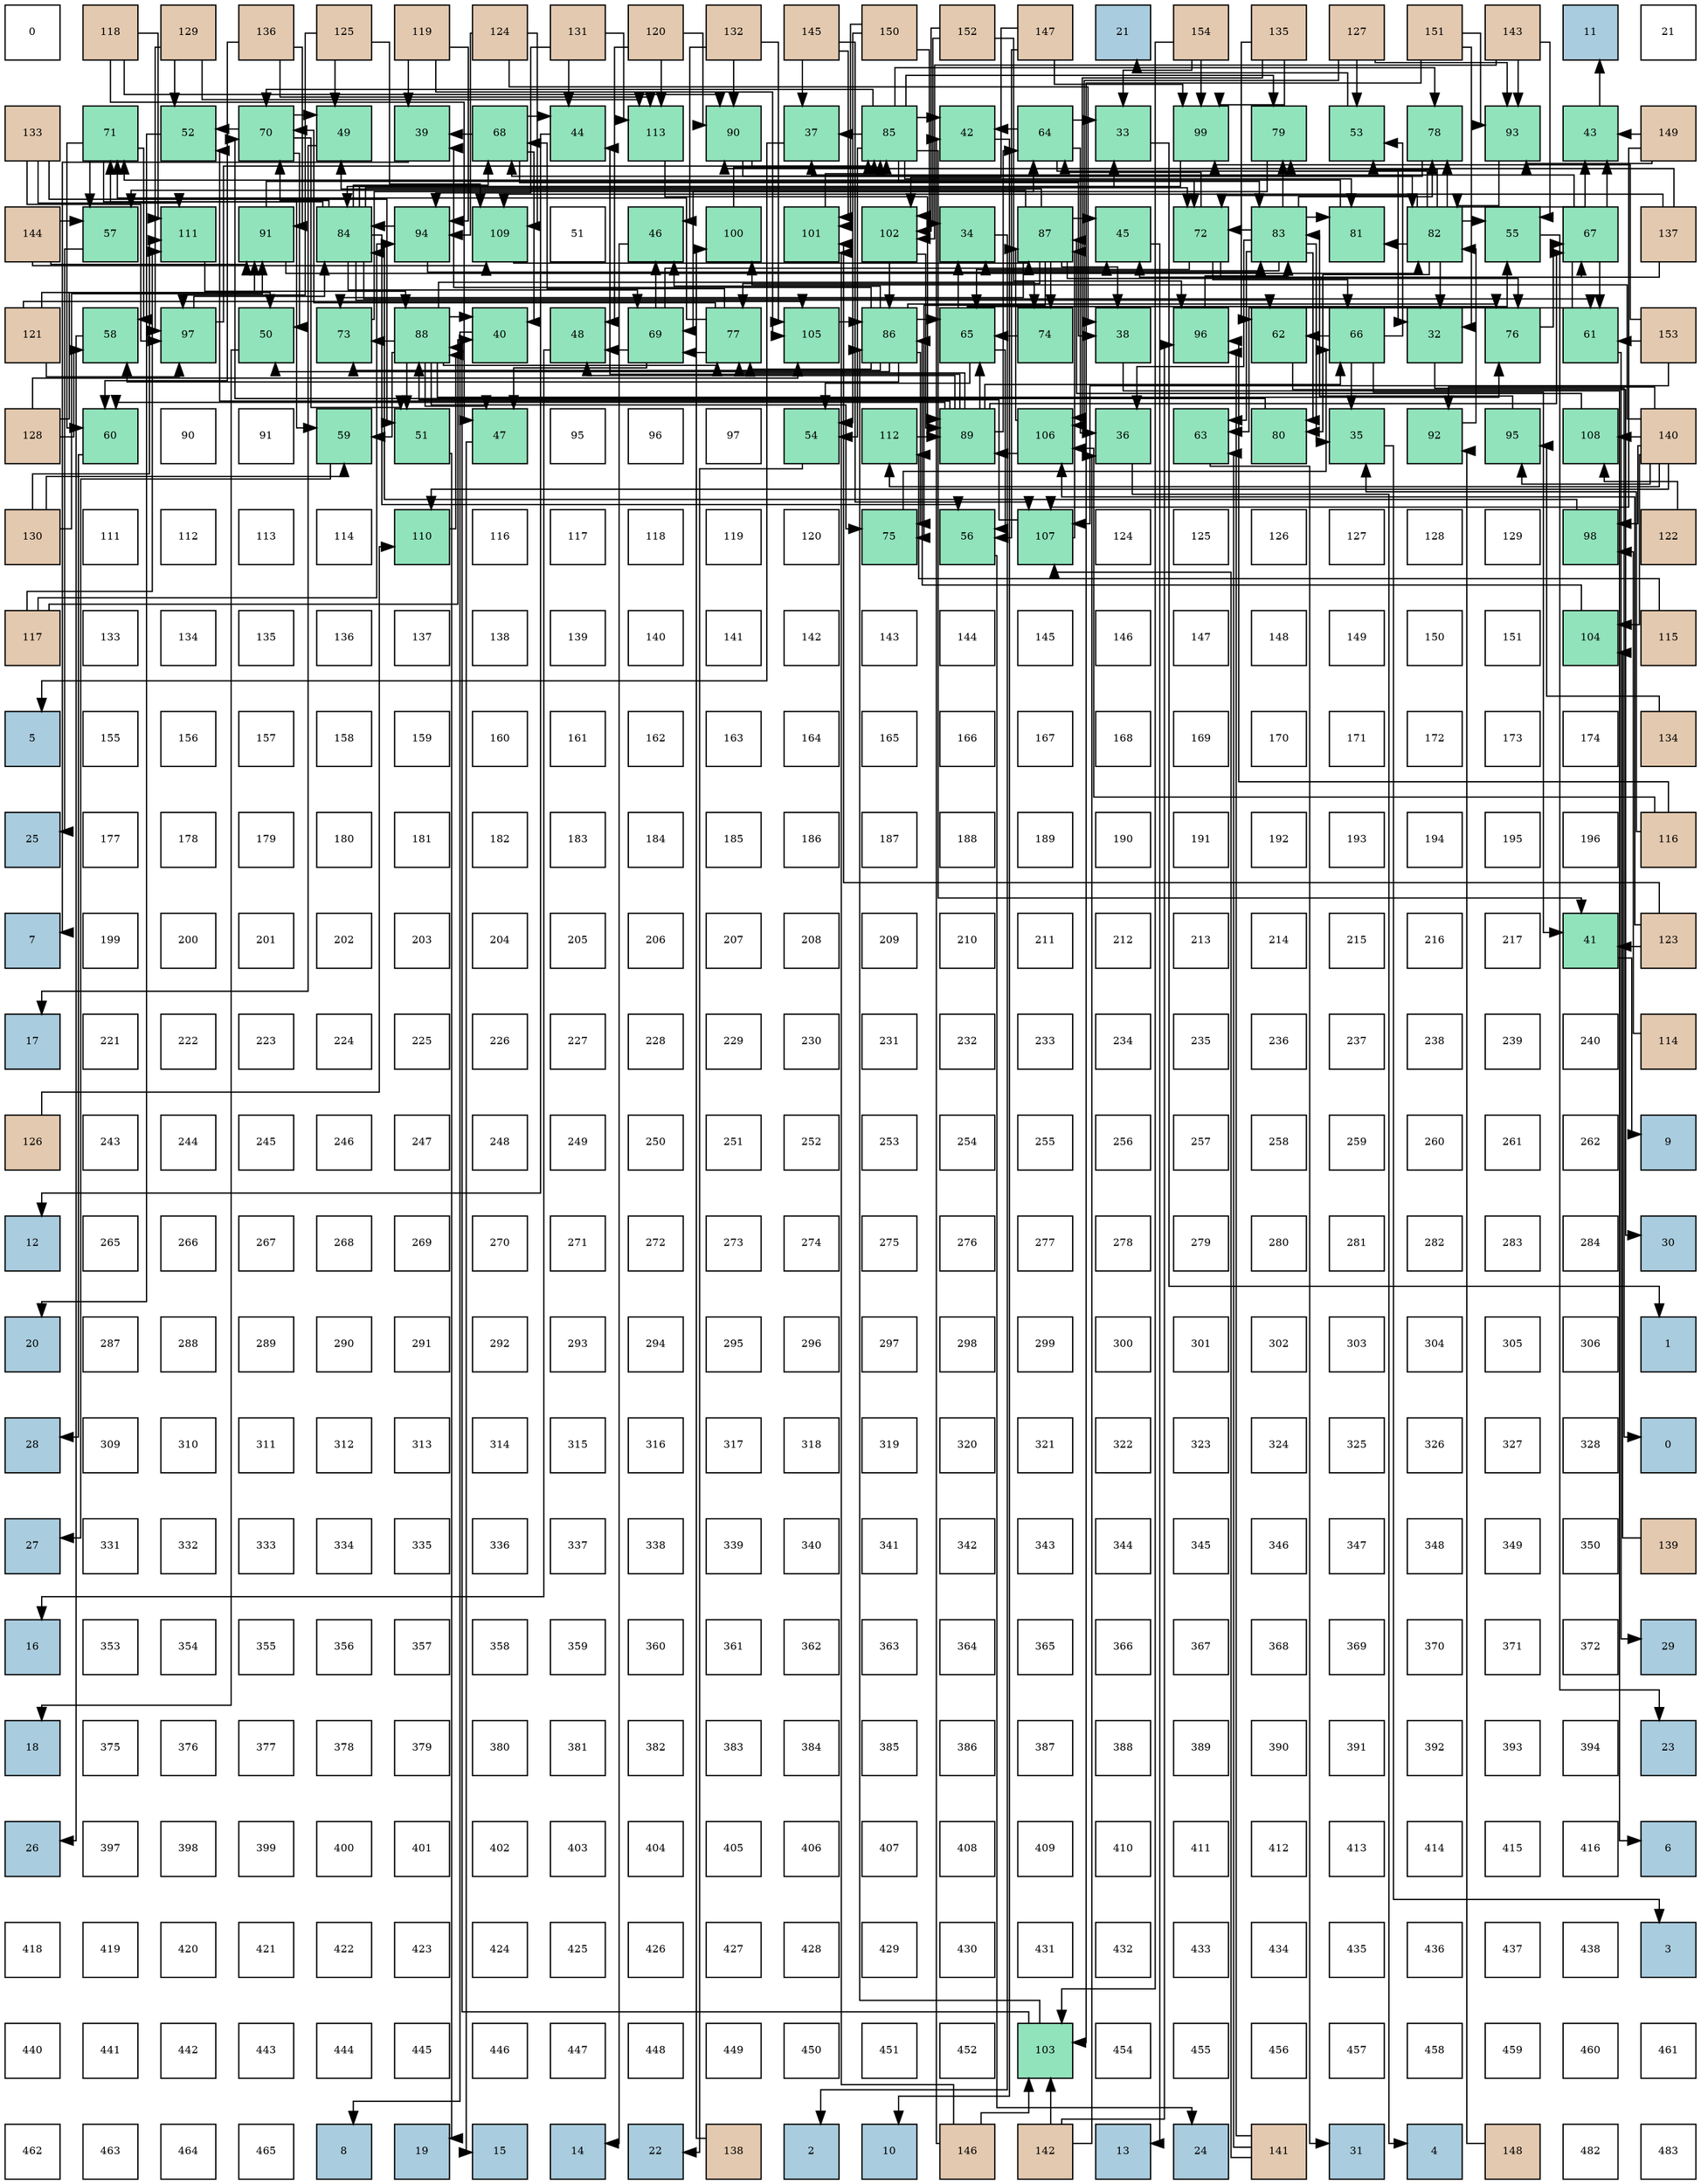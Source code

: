 digraph layout{
 rankdir=TB;
 splines=ortho;
 node [style=filled shape=square fixedsize=true width=0.6];
0[label="0", fontsize=8, fillcolor="#ffffff"];
1[label="118", fontsize=8, fillcolor="#e3c9af"];
2[label="129", fontsize=8, fillcolor="#e3c9af"];
3[label="136", fontsize=8, fillcolor="#e3c9af"];
4[label="125", fontsize=8, fillcolor="#e3c9af"];
5[label="119", fontsize=8, fillcolor="#e3c9af"];
6[label="124", fontsize=8, fillcolor="#e3c9af"];
7[label="131", fontsize=8, fillcolor="#e3c9af"];
8[label="120", fontsize=8, fillcolor="#e3c9af"];
9[label="132", fontsize=8, fillcolor="#e3c9af"];
10[label="145", fontsize=8, fillcolor="#e3c9af"];
11[label="150", fontsize=8, fillcolor="#e3c9af"];
12[label="152", fontsize=8, fillcolor="#e3c9af"];
13[label="147", fontsize=8, fillcolor="#e3c9af"];
14[label="21", fontsize=8, fillcolor="#a9ccde"];
15[label="154", fontsize=8, fillcolor="#e3c9af"];
16[label="135", fontsize=8, fillcolor="#e3c9af"];
17[label="127", fontsize=8, fillcolor="#e3c9af"];
18[label="151", fontsize=8, fillcolor="#e3c9af"];
19[label="143", fontsize=8, fillcolor="#e3c9af"];
20[label="11", fontsize=8, fillcolor="#a9ccde"];
21[label="21", fontsize=8, fillcolor="#ffffff"];
22[label="133", fontsize=8, fillcolor="#e3c9af"];
23[label="71", fontsize=8, fillcolor="#91e3bb"];
24[label="52", fontsize=8, fillcolor="#91e3bb"];
25[label="70", fontsize=8, fillcolor="#91e3bb"];
26[label="49", fontsize=8, fillcolor="#91e3bb"];
27[label="39", fontsize=8, fillcolor="#91e3bb"];
28[label="68", fontsize=8, fillcolor="#91e3bb"];
29[label="44", fontsize=8, fillcolor="#91e3bb"];
30[label="113", fontsize=8, fillcolor="#91e3bb"];
31[label="90", fontsize=8, fillcolor="#91e3bb"];
32[label="37", fontsize=8, fillcolor="#91e3bb"];
33[label="85", fontsize=8, fillcolor="#91e3bb"];
34[label="42", fontsize=8, fillcolor="#91e3bb"];
35[label="64", fontsize=8, fillcolor="#91e3bb"];
36[label="33", fontsize=8, fillcolor="#91e3bb"];
37[label="99", fontsize=8, fillcolor="#91e3bb"];
38[label="79", fontsize=8, fillcolor="#91e3bb"];
39[label="53", fontsize=8, fillcolor="#91e3bb"];
40[label="78", fontsize=8, fillcolor="#91e3bb"];
41[label="93", fontsize=8, fillcolor="#91e3bb"];
42[label="43", fontsize=8, fillcolor="#91e3bb"];
43[label="149", fontsize=8, fillcolor="#e3c9af"];
44[label="144", fontsize=8, fillcolor="#e3c9af"];
45[label="57", fontsize=8, fillcolor="#91e3bb"];
46[label="111", fontsize=8, fillcolor="#91e3bb"];
47[label="91", fontsize=8, fillcolor="#91e3bb"];
48[label="84", fontsize=8, fillcolor="#91e3bb"];
49[label="94", fontsize=8, fillcolor="#91e3bb"];
50[label="109", fontsize=8, fillcolor="#91e3bb"];
51[label="51", fontsize=8, fillcolor="#ffffff"];
52[label="46", fontsize=8, fillcolor="#91e3bb"];
53[label="100", fontsize=8, fillcolor="#91e3bb"];
54[label="101", fontsize=8, fillcolor="#91e3bb"];
55[label="102", fontsize=8, fillcolor="#91e3bb"];
56[label="34", fontsize=8, fillcolor="#91e3bb"];
57[label="87", fontsize=8, fillcolor="#91e3bb"];
58[label="45", fontsize=8, fillcolor="#91e3bb"];
59[label="72", fontsize=8, fillcolor="#91e3bb"];
60[label="83", fontsize=8, fillcolor="#91e3bb"];
61[label="81", fontsize=8, fillcolor="#91e3bb"];
62[label="82", fontsize=8, fillcolor="#91e3bb"];
63[label="55", fontsize=8, fillcolor="#91e3bb"];
64[label="67", fontsize=8, fillcolor="#91e3bb"];
65[label="137", fontsize=8, fillcolor="#e3c9af"];
66[label="121", fontsize=8, fillcolor="#e3c9af"];
67[label="58", fontsize=8, fillcolor="#91e3bb"];
68[label="97", fontsize=8, fillcolor="#91e3bb"];
69[label="50", fontsize=8, fillcolor="#91e3bb"];
70[label="73", fontsize=8, fillcolor="#91e3bb"];
71[label="88", fontsize=8, fillcolor="#91e3bb"];
72[label="40", fontsize=8, fillcolor="#91e3bb"];
73[label="48", fontsize=8, fillcolor="#91e3bb"];
74[label="69", fontsize=8, fillcolor="#91e3bb"];
75[label="77", fontsize=8, fillcolor="#91e3bb"];
76[label="105", fontsize=8, fillcolor="#91e3bb"];
77[label="86", fontsize=8, fillcolor="#91e3bb"];
78[label="65", fontsize=8, fillcolor="#91e3bb"];
79[label="74", fontsize=8, fillcolor="#91e3bb"];
80[label="38", fontsize=8, fillcolor="#91e3bb"];
81[label="96", fontsize=8, fillcolor="#91e3bb"];
82[label="62", fontsize=8, fillcolor="#91e3bb"];
83[label="66", fontsize=8, fillcolor="#91e3bb"];
84[label="32", fontsize=8, fillcolor="#91e3bb"];
85[label="76", fontsize=8, fillcolor="#91e3bb"];
86[label="61", fontsize=8, fillcolor="#91e3bb"];
87[label="153", fontsize=8, fillcolor="#e3c9af"];
88[label="128", fontsize=8, fillcolor="#e3c9af"];
89[label="60", fontsize=8, fillcolor="#91e3bb"];
90[label="90", fontsize=8, fillcolor="#ffffff"];
91[label="91", fontsize=8, fillcolor="#ffffff"];
92[label="59", fontsize=8, fillcolor="#91e3bb"];
93[label="51", fontsize=8, fillcolor="#91e3bb"];
94[label="47", fontsize=8, fillcolor="#91e3bb"];
95[label="95", fontsize=8, fillcolor="#ffffff"];
96[label="96", fontsize=8, fillcolor="#ffffff"];
97[label="97", fontsize=8, fillcolor="#ffffff"];
98[label="54", fontsize=8, fillcolor="#91e3bb"];
99[label="112", fontsize=8, fillcolor="#91e3bb"];
100[label="89", fontsize=8, fillcolor="#91e3bb"];
101[label="106", fontsize=8, fillcolor="#91e3bb"];
102[label="36", fontsize=8, fillcolor="#91e3bb"];
103[label="63", fontsize=8, fillcolor="#91e3bb"];
104[label="80", fontsize=8, fillcolor="#91e3bb"];
105[label="35", fontsize=8, fillcolor="#91e3bb"];
106[label="92", fontsize=8, fillcolor="#91e3bb"];
107[label="95", fontsize=8, fillcolor="#91e3bb"];
108[label="108", fontsize=8, fillcolor="#91e3bb"];
109[label="140", fontsize=8, fillcolor="#e3c9af"];
110[label="130", fontsize=8, fillcolor="#e3c9af"];
111[label="111", fontsize=8, fillcolor="#ffffff"];
112[label="112", fontsize=8, fillcolor="#ffffff"];
113[label="113", fontsize=8, fillcolor="#ffffff"];
114[label="114", fontsize=8, fillcolor="#ffffff"];
115[label="110", fontsize=8, fillcolor="#91e3bb"];
116[label="116", fontsize=8, fillcolor="#ffffff"];
117[label="117", fontsize=8, fillcolor="#ffffff"];
118[label="118", fontsize=8, fillcolor="#ffffff"];
119[label="119", fontsize=8, fillcolor="#ffffff"];
120[label="120", fontsize=8, fillcolor="#ffffff"];
121[label="75", fontsize=8, fillcolor="#91e3bb"];
122[label="56", fontsize=8, fillcolor="#91e3bb"];
123[label="107", fontsize=8, fillcolor="#91e3bb"];
124[label="124", fontsize=8, fillcolor="#ffffff"];
125[label="125", fontsize=8, fillcolor="#ffffff"];
126[label="126", fontsize=8, fillcolor="#ffffff"];
127[label="127", fontsize=8, fillcolor="#ffffff"];
128[label="128", fontsize=8, fillcolor="#ffffff"];
129[label="129", fontsize=8, fillcolor="#ffffff"];
130[label="98", fontsize=8, fillcolor="#91e3bb"];
131[label="122", fontsize=8, fillcolor="#e3c9af"];
132[label="117", fontsize=8, fillcolor="#e3c9af"];
133[label="133", fontsize=8, fillcolor="#ffffff"];
134[label="134", fontsize=8, fillcolor="#ffffff"];
135[label="135", fontsize=8, fillcolor="#ffffff"];
136[label="136", fontsize=8, fillcolor="#ffffff"];
137[label="137", fontsize=8, fillcolor="#ffffff"];
138[label="138", fontsize=8, fillcolor="#ffffff"];
139[label="139", fontsize=8, fillcolor="#ffffff"];
140[label="140", fontsize=8, fillcolor="#ffffff"];
141[label="141", fontsize=8, fillcolor="#ffffff"];
142[label="142", fontsize=8, fillcolor="#ffffff"];
143[label="143", fontsize=8, fillcolor="#ffffff"];
144[label="144", fontsize=8, fillcolor="#ffffff"];
145[label="145", fontsize=8, fillcolor="#ffffff"];
146[label="146", fontsize=8, fillcolor="#ffffff"];
147[label="147", fontsize=8, fillcolor="#ffffff"];
148[label="148", fontsize=8, fillcolor="#ffffff"];
149[label="149", fontsize=8, fillcolor="#ffffff"];
150[label="150", fontsize=8, fillcolor="#ffffff"];
151[label="151", fontsize=8, fillcolor="#ffffff"];
152[label="104", fontsize=8, fillcolor="#91e3bb"];
153[label="115", fontsize=8, fillcolor="#e3c9af"];
154[label="5", fontsize=8, fillcolor="#a9ccde"];
155[label="155", fontsize=8, fillcolor="#ffffff"];
156[label="156", fontsize=8, fillcolor="#ffffff"];
157[label="157", fontsize=8, fillcolor="#ffffff"];
158[label="158", fontsize=8, fillcolor="#ffffff"];
159[label="159", fontsize=8, fillcolor="#ffffff"];
160[label="160", fontsize=8, fillcolor="#ffffff"];
161[label="161", fontsize=8, fillcolor="#ffffff"];
162[label="162", fontsize=8, fillcolor="#ffffff"];
163[label="163", fontsize=8, fillcolor="#ffffff"];
164[label="164", fontsize=8, fillcolor="#ffffff"];
165[label="165", fontsize=8, fillcolor="#ffffff"];
166[label="166", fontsize=8, fillcolor="#ffffff"];
167[label="167", fontsize=8, fillcolor="#ffffff"];
168[label="168", fontsize=8, fillcolor="#ffffff"];
169[label="169", fontsize=8, fillcolor="#ffffff"];
170[label="170", fontsize=8, fillcolor="#ffffff"];
171[label="171", fontsize=8, fillcolor="#ffffff"];
172[label="172", fontsize=8, fillcolor="#ffffff"];
173[label="173", fontsize=8, fillcolor="#ffffff"];
174[label="174", fontsize=8, fillcolor="#ffffff"];
175[label="134", fontsize=8, fillcolor="#e3c9af"];
176[label="25", fontsize=8, fillcolor="#a9ccde"];
177[label="177", fontsize=8, fillcolor="#ffffff"];
178[label="178", fontsize=8, fillcolor="#ffffff"];
179[label="179", fontsize=8, fillcolor="#ffffff"];
180[label="180", fontsize=8, fillcolor="#ffffff"];
181[label="181", fontsize=8, fillcolor="#ffffff"];
182[label="182", fontsize=8, fillcolor="#ffffff"];
183[label="183", fontsize=8, fillcolor="#ffffff"];
184[label="184", fontsize=8, fillcolor="#ffffff"];
185[label="185", fontsize=8, fillcolor="#ffffff"];
186[label="186", fontsize=8, fillcolor="#ffffff"];
187[label="187", fontsize=8, fillcolor="#ffffff"];
188[label="188", fontsize=8, fillcolor="#ffffff"];
189[label="189", fontsize=8, fillcolor="#ffffff"];
190[label="190", fontsize=8, fillcolor="#ffffff"];
191[label="191", fontsize=8, fillcolor="#ffffff"];
192[label="192", fontsize=8, fillcolor="#ffffff"];
193[label="193", fontsize=8, fillcolor="#ffffff"];
194[label="194", fontsize=8, fillcolor="#ffffff"];
195[label="195", fontsize=8, fillcolor="#ffffff"];
196[label="196", fontsize=8, fillcolor="#ffffff"];
197[label="116", fontsize=8, fillcolor="#e3c9af"];
198[label="7", fontsize=8, fillcolor="#a9ccde"];
199[label="199", fontsize=8, fillcolor="#ffffff"];
200[label="200", fontsize=8, fillcolor="#ffffff"];
201[label="201", fontsize=8, fillcolor="#ffffff"];
202[label="202", fontsize=8, fillcolor="#ffffff"];
203[label="203", fontsize=8, fillcolor="#ffffff"];
204[label="204", fontsize=8, fillcolor="#ffffff"];
205[label="205", fontsize=8, fillcolor="#ffffff"];
206[label="206", fontsize=8, fillcolor="#ffffff"];
207[label="207", fontsize=8, fillcolor="#ffffff"];
208[label="208", fontsize=8, fillcolor="#ffffff"];
209[label="209", fontsize=8, fillcolor="#ffffff"];
210[label="210", fontsize=8, fillcolor="#ffffff"];
211[label="211", fontsize=8, fillcolor="#ffffff"];
212[label="212", fontsize=8, fillcolor="#ffffff"];
213[label="213", fontsize=8, fillcolor="#ffffff"];
214[label="214", fontsize=8, fillcolor="#ffffff"];
215[label="215", fontsize=8, fillcolor="#ffffff"];
216[label="216", fontsize=8, fillcolor="#ffffff"];
217[label="217", fontsize=8, fillcolor="#ffffff"];
218[label="41", fontsize=8, fillcolor="#91e3bb"];
219[label="123", fontsize=8, fillcolor="#e3c9af"];
220[label="17", fontsize=8, fillcolor="#a9ccde"];
221[label="221", fontsize=8, fillcolor="#ffffff"];
222[label="222", fontsize=8, fillcolor="#ffffff"];
223[label="223", fontsize=8, fillcolor="#ffffff"];
224[label="224", fontsize=8, fillcolor="#ffffff"];
225[label="225", fontsize=8, fillcolor="#ffffff"];
226[label="226", fontsize=8, fillcolor="#ffffff"];
227[label="227", fontsize=8, fillcolor="#ffffff"];
228[label="228", fontsize=8, fillcolor="#ffffff"];
229[label="229", fontsize=8, fillcolor="#ffffff"];
230[label="230", fontsize=8, fillcolor="#ffffff"];
231[label="231", fontsize=8, fillcolor="#ffffff"];
232[label="232", fontsize=8, fillcolor="#ffffff"];
233[label="233", fontsize=8, fillcolor="#ffffff"];
234[label="234", fontsize=8, fillcolor="#ffffff"];
235[label="235", fontsize=8, fillcolor="#ffffff"];
236[label="236", fontsize=8, fillcolor="#ffffff"];
237[label="237", fontsize=8, fillcolor="#ffffff"];
238[label="238", fontsize=8, fillcolor="#ffffff"];
239[label="239", fontsize=8, fillcolor="#ffffff"];
240[label="240", fontsize=8, fillcolor="#ffffff"];
241[label="114", fontsize=8, fillcolor="#e3c9af"];
242[label="126", fontsize=8, fillcolor="#e3c9af"];
243[label="243", fontsize=8, fillcolor="#ffffff"];
244[label="244", fontsize=8, fillcolor="#ffffff"];
245[label="245", fontsize=8, fillcolor="#ffffff"];
246[label="246", fontsize=8, fillcolor="#ffffff"];
247[label="247", fontsize=8, fillcolor="#ffffff"];
248[label="248", fontsize=8, fillcolor="#ffffff"];
249[label="249", fontsize=8, fillcolor="#ffffff"];
250[label="250", fontsize=8, fillcolor="#ffffff"];
251[label="251", fontsize=8, fillcolor="#ffffff"];
252[label="252", fontsize=8, fillcolor="#ffffff"];
253[label="253", fontsize=8, fillcolor="#ffffff"];
254[label="254", fontsize=8, fillcolor="#ffffff"];
255[label="255", fontsize=8, fillcolor="#ffffff"];
256[label="256", fontsize=8, fillcolor="#ffffff"];
257[label="257", fontsize=8, fillcolor="#ffffff"];
258[label="258", fontsize=8, fillcolor="#ffffff"];
259[label="259", fontsize=8, fillcolor="#ffffff"];
260[label="260", fontsize=8, fillcolor="#ffffff"];
261[label="261", fontsize=8, fillcolor="#ffffff"];
262[label="262", fontsize=8, fillcolor="#ffffff"];
263[label="9", fontsize=8, fillcolor="#a9ccde"];
264[label="12", fontsize=8, fillcolor="#a9ccde"];
265[label="265", fontsize=8, fillcolor="#ffffff"];
266[label="266", fontsize=8, fillcolor="#ffffff"];
267[label="267", fontsize=8, fillcolor="#ffffff"];
268[label="268", fontsize=8, fillcolor="#ffffff"];
269[label="269", fontsize=8, fillcolor="#ffffff"];
270[label="270", fontsize=8, fillcolor="#ffffff"];
271[label="271", fontsize=8, fillcolor="#ffffff"];
272[label="272", fontsize=8, fillcolor="#ffffff"];
273[label="273", fontsize=8, fillcolor="#ffffff"];
274[label="274", fontsize=8, fillcolor="#ffffff"];
275[label="275", fontsize=8, fillcolor="#ffffff"];
276[label="276", fontsize=8, fillcolor="#ffffff"];
277[label="277", fontsize=8, fillcolor="#ffffff"];
278[label="278", fontsize=8, fillcolor="#ffffff"];
279[label="279", fontsize=8, fillcolor="#ffffff"];
280[label="280", fontsize=8, fillcolor="#ffffff"];
281[label="281", fontsize=8, fillcolor="#ffffff"];
282[label="282", fontsize=8, fillcolor="#ffffff"];
283[label="283", fontsize=8, fillcolor="#ffffff"];
284[label="284", fontsize=8, fillcolor="#ffffff"];
285[label="30", fontsize=8, fillcolor="#a9ccde"];
286[label="20", fontsize=8, fillcolor="#a9ccde"];
287[label="287", fontsize=8, fillcolor="#ffffff"];
288[label="288", fontsize=8, fillcolor="#ffffff"];
289[label="289", fontsize=8, fillcolor="#ffffff"];
290[label="290", fontsize=8, fillcolor="#ffffff"];
291[label="291", fontsize=8, fillcolor="#ffffff"];
292[label="292", fontsize=8, fillcolor="#ffffff"];
293[label="293", fontsize=8, fillcolor="#ffffff"];
294[label="294", fontsize=8, fillcolor="#ffffff"];
295[label="295", fontsize=8, fillcolor="#ffffff"];
296[label="296", fontsize=8, fillcolor="#ffffff"];
297[label="297", fontsize=8, fillcolor="#ffffff"];
298[label="298", fontsize=8, fillcolor="#ffffff"];
299[label="299", fontsize=8, fillcolor="#ffffff"];
300[label="300", fontsize=8, fillcolor="#ffffff"];
301[label="301", fontsize=8, fillcolor="#ffffff"];
302[label="302", fontsize=8, fillcolor="#ffffff"];
303[label="303", fontsize=8, fillcolor="#ffffff"];
304[label="304", fontsize=8, fillcolor="#ffffff"];
305[label="305", fontsize=8, fillcolor="#ffffff"];
306[label="306", fontsize=8, fillcolor="#ffffff"];
307[label="1", fontsize=8, fillcolor="#a9ccde"];
308[label="28", fontsize=8, fillcolor="#a9ccde"];
309[label="309", fontsize=8, fillcolor="#ffffff"];
310[label="310", fontsize=8, fillcolor="#ffffff"];
311[label="311", fontsize=8, fillcolor="#ffffff"];
312[label="312", fontsize=8, fillcolor="#ffffff"];
313[label="313", fontsize=8, fillcolor="#ffffff"];
314[label="314", fontsize=8, fillcolor="#ffffff"];
315[label="315", fontsize=8, fillcolor="#ffffff"];
316[label="316", fontsize=8, fillcolor="#ffffff"];
317[label="317", fontsize=8, fillcolor="#ffffff"];
318[label="318", fontsize=8, fillcolor="#ffffff"];
319[label="319", fontsize=8, fillcolor="#ffffff"];
320[label="320", fontsize=8, fillcolor="#ffffff"];
321[label="321", fontsize=8, fillcolor="#ffffff"];
322[label="322", fontsize=8, fillcolor="#ffffff"];
323[label="323", fontsize=8, fillcolor="#ffffff"];
324[label="324", fontsize=8, fillcolor="#ffffff"];
325[label="325", fontsize=8, fillcolor="#ffffff"];
326[label="326", fontsize=8, fillcolor="#ffffff"];
327[label="327", fontsize=8, fillcolor="#ffffff"];
328[label="328", fontsize=8, fillcolor="#ffffff"];
329[label="0", fontsize=8, fillcolor="#a9ccde"];
330[label="27", fontsize=8, fillcolor="#a9ccde"];
331[label="331", fontsize=8, fillcolor="#ffffff"];
332[label="332", fontsize=8, fillcolor="#ffffff"];
333[label="333", fontsize=8, fillcolor="#ffffff"];
334[label="334", fontsize=8, fillcolor="#ffffff"];
335[label="335", fontsize=8, fillcolor="#ffffff"];
336[label="336", fontsize=8, fillcolor="#ffffff"];
337[label="337", fontsize=8, fillcolor="#ffffff"];
338[label="338", fontsize=8, fillcolor="#ffffff"];
339[label="339", fontsize=8, fillcolor="#ffffff"];
340[label="340", fontsize=8, fillcolor="#ffffff"];
341[label="341", fontsize=8, fillcolor="#ffffff"];
342[label="342", fontsize=8, fillcolor="#ffffff"];
343[label="343", fontsize=8, fillcolor="#ffffff"];
344[label="344", fontsize=8, fillcolor="#ffffff"];
345[label="345", fontsize=8, fillcolor="#ffffff"];
346[label="346", fontsize=8, fillcolor="#ffffff"];
347[label="347", fontsize=8, fillcolor="#ffffff"];
348[label="348", fontsize=8, fillcolor="#ffffff"];
349[label="349", fontsize=8, fillcolor="#ffffff"];
350[label="350", fontsize=8, fillcolor="#ffffff"];
351[label="139", fontsize=8, fillcolor="#e3c9af"];
352[label="16", fontsize=8, fillcolor="#a9ccde"];
353[label="353", fontsize=8, fillcolor="#ffffff"];
354[label="354", fontsize=8, fillcolor="#ffffff"];
355[label="355", fontsize=8, fillcolor="#ffffff"];
356[label="356", fontsize=8, fillcolor="#ffffff"];
357[label="357", fontsize=8, fillcolor="#ffffff"];
358[label="358", fontsize=8, fillcolor="#ffffff"];
359[label="359", fontsize=8, fillcolor="#ffffff"];
360[label="360", fontsize=8, fillcolor="#ffffff"];
361[label="361", fontsize=8, fillcolor="#ffffff"];
362[label="362", fontsize=8, fillcolor="#ffffff"];
363[label="363", fontsize=8, fillcolor="#ffffff"];
364[label="364", fontsize=8, fillcolor="#ffffff"];
365[label="365", fontsize=8, fillcolor="#ffffff"];
366[label="366", fontsize=8, fillcolor="#ffffff"];
367[label="367", fontsize=8, fillcolor="#ffffff"];
368[label="368", fontsize=8, fillcolor="#ffffff"];
369[label="369", fontsize=8, fillcolor="#ffffff"];
370[label="370", fontsize=8, fillcolor="#ffffff"];
371[label="371", fontsize=8, fillcolor="#ffffff"];
372[label="372", fontsize=8, fillcolor="#ffffff"];
373[label="29", fontsize=8, fillcolor="#a9ccde"];
374[label="18", fontsize=8, fillcolor="#a9ccde"];
375[label="375", fontsize=8, fillcolor="#ffffff"];
376[label="376", fontsize=8, fillcolor="#ffffff"];
377[label="377", fontsize=8, fillcolor="#ffffff"];
378[label="378", fontsize=8, fillcolor="#ffffff"];
379[label="379", fontsize=8, fillcolor="#ffffff"];
380[label="380", fontsize=8, fillcolor="#ffffff"];
381[label="381", fontsize=8, fillcolor="#ffffff"];
382[label="382", fontsize=8, fillcolor="#ffffff"];
383[label="383", fontsize=8, fillcolor="#ffffff"];
384[label="384", fontsize=8, fillcolor="#ffffff"];
385[label="385", fontsize=8, fillcolor="#ffffff"];
386[label="386", fontsize=8, fillcolor="#ffffff"];
387[label="387", fontsize=8, fillcolor="#ffffff"];
388[label="388", fontsize=8, fillcolor="#ffffff"];
389[label="389", fontsize=8, fillcolor="#ffffff"];
390[label="390", fontsize=8, fillcolor="#ffffff"];
391[label="391", fontsize=8, fillcolor="#ffffff"];
392[label="392", fontsize=8, fillcolor="#ffffff"];
393[label="393", fontsize=8, fillcolor="#ffffff"];
394[label="394", fontsize=8, fillcolor="#ffffff"];
395[label="23", fontsize=8, fillcolor="#a9ccde"];
396[label="26", fontsize=8, fillcolor="#a9ccde"];
397[label="397", fontsize=8, fillcolor="#ffffff"];
398[label="398", fontsize=8, fillcolor="#ffffff"];
399[label="399", fontsize=8, fillcolor="#ffffff"];
400[label="400", fontsize=8, fillcolor="#ffffff"];
401[label="401", fontsize=8, fillcolor="#ffffff"];
402[label="402", fontsize=8, fillcolor="#ffffff"];
403[label="403", fontsize=8, fillcolor="#ffffff"];
404[label="404", fontsize=8, fillcolor="#ffffff"];
405[label="405", fontsize=8, fillcolor="#ffffff"];
406[label="406", fontsize=8, fillcolor="#ffffff"];
407[label="407", fontsize=8, fillcolor="#ffffff"];
408[label="408", fontsize=8, fillcolor="#ffffff"];
409[label="409", fontsize=8, fillcolor="#ffffff"];
410[label="410", fontsize=8, fillcolor="#ffffff"];
411[label="411", fontsize=8, fillcolor="#ffffff"];
412[label="412", fontsize=8, fillcolor="#ffffff"];
413[label="413", fontsize=8, fillcolor="#ffffff"];
414[label="414", fontsize=8, fillcolor="#ffffff"];
415[label="415", fontsize=8, fillcolor="#ffffff"];
416[label="416", fontsize=8, fillcolor="#ffffff"];
417[label="6", fontsize=8, fillcolor="#a9ccde"];
418[label="418", fontsize=8, fillcolor="#ffffff"];
419[label="419", fontsize=8, fillcolor="#ffffff"];
420[label="420", fontsize=8, fillcolor="#ffffff"];
421[label="421", fontsize=8, fillcolor="#ffffff"];
422[label="422", fontsize=8, fillcolor="#ffffff"];
423[label="423", fontsize=8, fillcolor="#ffffff"];
424[label="424", fontsize=8, fillcolor="#ffffff"];
425[label="425", fontsize=8, fillcolor="#ffffff"];
426[label="426", fontsize=8, fillcolor="#ffffff"];
427[label="427", fontsize=8, fillcolor="#ffffff"];
428[label="428", fontsize=8, fillcolor="#ffffff"];
429[label="429", fontsize=8, fillcolor="#ffffff"];
430[label="430", fontsize=8, fillcolor="#ffffff"];
431[label="431", fontsize=8, fillcolor="#ffffff"];
432[label="432", fontsize=8, fillcolor="#ffffff"];
433[label="433", fontsize=8, fillcolor="#ffffff"];
434[label="434", fontsize=8, fillcolor="#ffffff"];
435[label="435", fontsize=8, fillcolor="#ffffff"];
436[label="436", fontsize=8, fillcolor="#ffffff"];
437[label="437", fontsize=8, fillcolor="#ffffff"];
438[label="438", fontsize=8, fillcolor="#ffffff"];
439[label="3", fontsize=8, fillcolor="#a9ccde"];
440[label="440", fontsize=8, fillcolor="#ffffff"];
441[label="441", fontsize=8, fillcolor="#ffffff"];
442[label="442", fontsize=8, fillcolor="#ffffff"];
443[label="443", fontsize=8, fillcolor="#ffffff"];
444[label="444", fontsize=8, fillcolor="#ffffff"];
445[label="445", fontsize=8, fillcolor="#ffffff"];
446[label="446", fontsize=8, fillcolor="#ffffff"];
447[label="447", fontsize=8, fillcolor="#ffffff"];
448[label="448", fontsize=8, fillcolor="#ffffff"];
449[label="449", fontsize=8, fillcolor="#ffffff"];
450[label="450", fontsize=8, fillcolor="#ffffff"];
451[label="451", fontsize=8, fillcolor="#ffffff"];
452[label="452", fontsize=8, fillcolor="#ffffff"];
453[label="103", fontsize=8, fillcolor="#91e3bb"];
454[label="454", fontsize=8, fillcolor="#ffffff"];
455[label="455", fontsize=8, fillcolor="#ffffff"];
456[label="456", fontsize=8, fillcolor="#ffffff"];
457[label="457", fontsize=8, fillcolor="#ffffff"];
458[label="458", fontsize=8, fillcolor="#ffffff"];
459[label="459", fontsize=8, fillcolor="#ffffff"];
460[label="460", fontsize=8, fillcolor="#ffffff"];
461[label="461", fontsize=8, fillcolor="#ffffff"];
462[label="462", fontsize=8, fillcolor="#ffffff"];
463[label="463", fontsize=8, fillcolor="#ffffff"];
464[label="464", fontsize=8, fillcolor="#ffffff"];
465[label="465", fontsize=8, fillcolor="#ffffff"];
466[label="8", fontsize=8, fillcolor="#a9ccde"];
467[label="19", fontsize=8, fillcolor="#a9ccde"];
468[label="15", fontsize=8, fillcolor="#a9ccde"];
469[label="14", fontsize=8, fillcolor="#a9ccde"];
470[label="22", fontsize=8, fillcolor="#a9ccde"];
471[label="138", fontsize=8, fillcolor="#e3c9af"];
472[label="2", fontsize=8, fillcolor="#a9ccde"];
473[label="10", fontsize=8, fillcolor="#a9ccde"];
474[label="146", fontsize=8, fillcolor="#e3c9af"];
475[label="142", fontsize=8, fillcolor="#e3c9af"];
476[label="13", fontsize=8, fillcolor="#a9ccde"];
477[label="24", fontsize=8, fillcolor="#a9ccde"];
478[label="141", fontsize=8, fillcolor="#e3c9af"];
479[label="31", fontsize=8, fillcolor="#a9ccde"];
480[label="4", fontsize=8, fillcolor="#a9ccde"];
481[label="148", fontsize=8, fillcolor="#e3c9af"];
482[label="482", fontsize=8, fillcolor="#ffffff"];
483[label="483", fontsize=8, fillcolor="#ffffff"];
edge [constraint=false, style=vis];84 -> 329;
36 -> 307;
56 -> 472;
105 -> 439;
102 -> 480;
32 -> 154;
80 -> 417;
27 -> 198;
72 -> 466;
218 -> 263;
34 -> 473;
42 -> 20;
29 -> 264;
58 -> 476;
52 -> 469;
94 -> 468;
73 -> 352;
26 -> 220;
69 -> 374;
93 -> 467;
24 -> 286;
39 -> 14;
98 -> 470;
63 -> 395;
122 -> 477;
45 -> 176;
67 -> 396;
92 -> 330;
89 -> 308;
86 -> 373;
82 -> 285;
103 -> 479;
35 -> 84;
35 -> 36;
35 -> 102;
35 -> 34;
78 -> 56;
78 -> 98;
78 -> 63;
78 -> 122;
83 -> 105;
83 -> 218;
83 -> 39;
83 -> 82;
64 -> 32;
64 -> 42;
64 -> 86;
64 -> 103;
28 -> 80;
28 -> 27;
28 -> 72;
28 -> 29;
74 -> 58;
74 -> 52;
74 -> 94;
74 -> 73;
25 -> 26;
25 -> 69;
25 -> 93;
25 -> 24;
23 -> 45;
23 -> 67;
23 -> 92;
23 -> 89;
59 -> 35;
59 -> 78;
59 -> 83;
59 -> 64;
70 -> 35;
79 -> 78;
121 -> 83;
85 -> 64;
75 -> 28;
75 -> 74;
75 -> 25;
75 -> 23;
40 -> 28;
38 -> 74;
104 -> 25;
61 -> 23;
62 -> 84;
62 -> 42;
62 -> 39;
62 -> 63;
62 -> 59;
62 -> 40;
62 -> 38;
62 -> 104;
62 -> 61;
60 -> 56;
60 -> 105;
60 -> 102;
60 -> 103;
60 -> 59;
60 -> 40;
60 -> 38;
60 -> 104;
60 -> 61;
48 -> 36;
48 -> 122;
48 -> 86;
48 -> 82;
48 -> 28;
48 -> 74;
48 -> 25;
48 -> 23;
48 -> 59;
33 -> 32;
33 -> 218;
33 -> 34;
33 -> 98;
33 -> 25;
33 -> 59;
33 -> 40;
33 -> 38;
33 -> 61;
77 -> 27;
77 -> 52;
77 -> 69;
77 -> 67;
77 -> 78;
77 -> 70;
77 -> 121;
77 -> 85;
77 -> 75;
57 -> 80;
57 -> 58;
57 -> 26;
57 -> 45;
57 -> 70;
57 -> 79;
57 -> 121;
57 -> 85;
57 -> 75;
71 -> 72;
71 -> 94;
71 -> 93;
71 -> 92;
71 -> 70;
71 -> 79;
71 -> 121;
71 -> 85;
71 -> 75;
100 -> 29;
100 -> 73;
100 -> 24;
100 -> 89;
100 -> 35;
100 -> 78;
100 -> 83;
100 -> 64;
100 -> 75;
31 -> 62;
31 -> 33;
47 -> 62;
47 -> 60;
106 -> 62;
41 -> 62;
49 -> 60;
49 -> 48;
107 -> 60;
81 -> 60;
68 -> 48;
68 -> 33;
130 -> 48;
37 -> 48;
53 -> 33;
54 -> 33;
55 -> 77;
55 -> 100;
453 -> 77;
453 -> 71;
152 -> 77;
76 -> 77;
101 -> 57;
101 -> 100;
123 -> 57;
123 -> 71;
108 -> 57;
50 -> 57;
115 -> 71;
46 -> 71;
99 -> 100;
30 -> 100;
241 -> 130;
153 -> 99;
197 -> 105;
197 -> 81;
197 -> 101;
132 -> 72;
132 -> 49;
132 -> 46;
1 -> 94;
1 -> 31;
1 -> 46;
5 -> 27;
5 -> 49;
5 -> 76;
8 -> 73;
8 -> 31;
8 -> 30;
66 -> 69;
66 -> 68;
66 -> 76;
131 -> 108;
219 -> 218;
219 -> 54;
219 -> 101;
6 -> 80;
6 -> 49;
6 -> 50;
4 -> 26;
4 -> 68;
4 -> 50;
242 -> 115;
17 -> 39;
17 -> 41;
17 -> 101;
88 -> 67;
88 -> 47;
88 -> 76;
2 -> 24;
2 -> 68;
2 -> 30;
110 -> 92;
110 -> 47;
110 -> 46;
7 -> 29;
7 -> 49;
7 -> 30;
9 -> 52;
9 -> 31;
9 -> 76;
22 -> 93;
22 -> 68;
22 -> 46;
175 -> 107;
16 -> 82;
16 -> 37;
16 -> 101;
3 -> 89;
3 -> 47;
3 -> 30;
65 -> 58;
65 -> 31;
65 -> 50;
471 -> 53;
351 -> 152;
109 -> 106;
109 -> 107;
109 -> 130;
109 -> 53;
109 -> 152;
109 -> 108;
109 -> 115;
109 -> 99;
478 -> 103;
478 -> 81;
478 -> 123;
475 -> 102;
475 -> 81;
475 -> 453;
19 -> 63;
19 -> 41;
19 -> 55;
44 -> 45;
44 -> 47;
44 -> 50;
10 -> 32;
10 -> 54;
10 -> 123;
474 -> 34;
474 -> 54;
474 -> 453;
13 -> 122;
13 -> 37;
13 -> 55;
481 -> 106;
43 -> 42;
43 -> 41;
43 -> 123;
11 -> 98;
11 -> 54;
11 -> 55;
18 -> 84;
18 -> 41;
18 -> 453;
12 -> 56;
12 -> 81;
12 -> 55;
87 -> 86;
87 -> 37;
87 -> 123;
15 -> 36;
15 -> 37;
15 -> 453;
edge [constraint=true, style=invis];
0 -> 22 -> 44 -> 66 -> 88 -> 110 -> 132 -> 154 -> 176 -> 198 -> 220 -> 242 -> 264 -> 286 -> 308 -> 330 -> 352 -> 374 -> 396 -> 418 -> 440 -> 462;
1 -> 23 -> 45 -> 67 -> 89 -> 111 -> 133 -> 155 -> 177 -> 199 -> 221 -> 243 -> 265 -> 287 -> 309 -> 331 -> 353 -> 375 -> 397 -> 419 -> 441 -> 463;
2 -> 24 -> 46 -> 68 -> 90 -> 112 -> 134 -> 156 -> 178 -> 200 -> 222 -> 244 -> 266 -> 288 -> 310 -> 332 -> 354 -> 376 -> 398 -> 420 -> 442 -> 464;
3 -> 25 -> 47 -> 69 -> 91 -> 113 -> 135 -> 157 -> 179 -> 201 -> 223 -> 245 -> 267 -> 289 -> 311 -> 333 -> 355 -> 377 -> 399 -> 421 -> 443 -> 465;
4 -> 26 -> 48 -> 70 -> 92 -> 114 -> 136 -> 158 -> 180 -> 202 -> 224 -> 246 -> 268 -> 290 -> 312 -> 334 -> 356 -> 378 -> 400 -> 422 -> 444 -> 466;
5 -> 27 -> 49 -> 71 -> 93 -> 115 -> 137 -> 159 -> 181 -> 203 -> 225 -> 247 -> 269 -> 291 -> 313 -> 335 -> 357 -> 379 -> 401 -> 423 -> 445 -> 467;
6 -> 28 -> 50 -> 72 -> 94 -> 116 -> 138 -> 160 -> 182 -> 204 -> 226 -> 248 -> 270 -> 292 -> 314 -> 336 -> 358 -> 380 -> 402 -> 424 -> 446 -> 468;
7 -> 29 -> 51 -> 73 -> 95 -> 117 -> 139 -> 161 -> 183 -> 205 -> 227 -> 249 -> 271 -> 293 -> 315 -> 337 -> 359 -> 381 -> 403 -> 425 -> 447 -> 469;
8 -> 30 -> 52 -> 74 -> 96 -> 118 -> 140 -> 162 -> 184 -> 206 -> 228 -> 250 -> 272 -> 294 -> 316 -> 338 -> 360 -> 382 -> 404 -> 426 -> 448 -> 470;
9 -> 31 -> 53 -> 75 -> 97 -> 119 -> 141 -> 163 -> 185 -> 207 -> 229 -> 251 -> 273 -> 295 -> 317 -> 339 -> 361 -> 383 -> 405 -> 427 -> 449 -> 471;
10 -> 32 -> 54 -> 76 -> 98 -> 120 -> 142 -> 164 -> 186 -> 208 -> 230 -> 252 -> 274 -> 296 -> 318 -> 340 -> 362 -> 384 -> 406 -> 428 -> 450 -> 472;
11 -> 33 -> 55 -> 77 -> 99 -> 121 -> 143 -> 165 -> 187 -> 209 -> 231 -> 253 -> 275 -> 297 -> 319 -> 341 -> 363 -> 385 -> 407 -> 429 -> 451 -> 473;
12 -> 34 -> 56 -> 78 -> 100 -> 122 -> 144 -> 166 -> 188 -> 210 -> 232 -> 254 -> 276 -> 298 -> 320 -> 342 -> 364 -> 386 -> 408 -> 430 -> 452 -> 474;
13 -> 35 -> 57 -> 79 -> 101 -> 123 -> 145 -> 167 -> 189 -> 211 -> 233 -> 255 -> 277 -> 299 -> 321 -> 343 -> 365 -> 387 -> 409 -> 431 -> 453 -> 475;
14 -> 36 -> 58 -> 80 -> 102 -> 124 -> 146 -> 168 -> 190 -> 212 -> 234 -> 256 -> 278 -> 300 -> 322 -> 344 -> 366 -> 388 -> 410 -> 432 -> 454 -> 476;
15 -> 37 -> 59 -> 81 -> 103 -> 125 -> 147 -> 169 -> 191 -> 213 -> 235 -> 257 -> 279 -> 301 -> 323 -> 345 -> 367 -> 389 -> 411 -> 433 -> 455 -> 477;
16 -> 38 -> 60 -> 82 -> 104 -> 126 -> 148 -> 170 -> 192 -> 214 -> 236 -> 258 -> 280 -> 302 -> 324 -> 346 -> 368 -> 390 -> 412 -> 434 -> 456 -> 478;
17 -> 39 -> 61 -> 83 -> 105 -> 127 -> 149 -> 171 -> 193 -> 215 -> 237 -> 259 -> 281 -> 303 -> 325 -> 347 -> 369 -> 391 -> 413 -> 435 -> 457 -> 479;
18 -> 40 -> 62 -> 84 -> 106 -> 128 -> 150 -> 172 -> 194 -> 216 -> 238 -> 260 -> 282 -> 304 -> 326 -> 348 -> 370 -> 392 -> 414 -> 436 -> 458 -> 480;
19 -> 41 -> 63 -> 85 -> 107 -> 129 -> 151 -> 173 -> 195 -> 217 -> 239 -> 261 -> 283 -> 305 -> 327 -> 349 -> 371 -> 393 -> 415 -> 437 -> 459 -> 481;
20 -> 42 -> 64 -> 86 -> 108 -> 130 -> 152 -> 174 -> 196 -> 218 -> 240 -> 262 -> 284 -> 306 -> 328 -> 350 -> 372 -> 394 -> 416 -> 438 -> 460 -> 482;
21 -> 43 -> 65 -> 87 -> 109 -> 131 -> 153 -> 175 -> 197 -> 219 -> 241 -> 263 -> 285 -> 307 -> 329 -> 351 -> 373 -> 395 -> 417 -> 439 -> 461 -> 483;
rank = same {0 -> 1 -> 2 -> 3 -> 4 -> 5 -> 6 -> 7 -> 8 -> 9 -> 10 -> 11 -> 12 -> 13 -> 14 -> 15 -> 16 -> 17 -> 18 -> 19 -> 20 -> 21};
rank = same {22 -> 23 -> 24 -> 25 -> 26 -> 27 -> 28 -> 29 -> 30 -> 31 -> 32 -> 33 -> 34 -> 35 -> 36 -> 37 -> 38 -> 39 -> 40 -> 41 -> 42 -> 43};
rank = same {44 -> 45 -> 46 -> 47 -> 48 -> 49 -> 50 -> 51 -> 52 -> 53 -> 54 -> 55 -> 56 -> 57 -> 58 -> 59 -> 60 -> 61 -> 62 -> 63 -> 64 -> 65};
rank = same {66 -> 67 -> 68 -> 69 -> 70 -> 71 -> 72 -> 73 -> 74 -> 75 -> 76 -> 77 -> 78 -> 79 -> 80 -> 81 -> 82 -> 83 -> 84 -> 85 -> 86 -> 87};
rank = same {88 -> 89 -> 90 -> 91 -> 92 -> 93 -> 94 -> 95 -> 96 -> 97 -> 98 -> 99 -> 100 -> 101 -> 102 -> 103 -> 104 -> 105 -> 106 -> 107 -> 108 -> 109};
rank = same {110 -> 111 -> 112 -> 113 -> 114 -> 115 -> 116 -> 117 -> 118 -> 119 -> 120 -> 121 -> 122 -> 123 -> 124 -> 125 -> 126 -> 127 -> 128 -> 129 -> 130 -> 131};
rank = same {132 -> 133 -> 134 -> 135 -> 136 -> 137 -> 138 -> 139 -> 140 -> 141 -> 142 -> 143 -> 144 -> 145 -> 146 -> 147 -> 148 -> 149 -> 150 -> 151 -> 152 -> 153};
rank = same {154 -> 155 -> 156 -> 157 -> 158 -> 159 -> 160 -> 161 -> 162 -> 163 -> 164 -> 165 -> 166 -> 167 -> 168 -> 169 -> 170 -> 171 -> 172 -> 173 -> 174 -> 175};
rank = same {176 -> 177 -> 178 -> 179 -> 180 -> 181 -> 182 -> 183 -> 184 -> 185 -> 186 -> 187 -> 188 -> 189 -> 190 -> 191 -> 192 -> 193 -> 194 -> 195 -> 196 -> 197};
rank = same {198 -> 199 -> 200 -> 201 -> 202 -> 203 -> 204 -> 205 -> 206 -> 207 -> 208 -> 209 -> 210 -> 211 -> 212 -> 213 -> 214 -> 215 -> 216 -> 217 -> 218 -> 219};
rank = same {220 -> 221 -> 222 -> 223 -> 224 -> 225 -> 226 -> 227 -> 228 -> 229 -> 230 -> 231 -> 232 -> 233 -> 234 -> 235 -> 236 -> 237 -> 238 -> 239 -> 240 -> 241};
rank = same {242 -> 243 -> 244 -> 245 -> 246 -> 247 -> 248 -> 249 -> 250 -> 251 -> 252 -> 253 -> 254 -> 255 -> 256 -> 257 -> 258 -> 259 -> 260 -> 261 -> 262 -> 263};
rank = same {264 -> 265 -> 266 -> 267 -> 268 -> 269 -> 270 -> 271 -> 272 -> 273 -> 274 -> 275 -> 276 -> 277 -> 278 -> 279 -> 280 -> 281 -> 282 -> 283 -> 284 -> 285};
rank = same {286 -> 287 -> 288 -> 289 -> 290 -> 291 -> 292 -> 293 -> 294 -> 295 -> 296 -> 297 -> 298 -> 299 -> 300 -> 301 -> 302 -> 303 -> 304 -> 305 -> 306 -> 307};
rank = same {308 -> 309 -> 310 -> 311 -> 312 -> 313 -> 314 -> 315 -> 316 -> 317 -> 318 -> 319 -> 320 -> 321 -> 322 -> 323 -> 324 -> 325 -> 326 -> 327 -> 328 -> 329};
rank = same {330 -> 331 -> 332 -> 333 -> 334 -> 335 -> 336 -> 337 -> 338 -> 339 -> 340 -> 341 -> 342 -> 343 -> 344 -> 345 -> 346 -> 347 -> 348 -> 349 -> 350 -> 351};
rank = same {352 -> 353 -> 354 -> 355 -> 356 -> 357 -> 358 -> 359 -> 360 -> 361 -> 362 -> 363 -> 364 -> 365 -> 366 -> 367 -> 368 -> 369 -> 370 -> 371 -> 372 -> 373};
rank = same {374 -> 375 -> 376 -> 377 -> 378 -> 379 -> 380 -> 381 -> 382 -> 383 -> 384 -> 385 -> 386 -> 387 -> 388 -> 389 -> 390 -> 391 -> 392 -> 393 -> 394 -> 395};
rank = same {396 -> 397 -> 398 -> 399 -> 400 -> 401 -> 402 -> 403 -> 404 -> 405 -> 406 -> 407 -> 408 -> 409 -> 410 -> 411 -> 412 -> 413 -> 414 -> 415 -> 416 -> 417};
rank = same {418 -> 419 -> 420 -> 421 -> 422 -> 423 -> 424 -> 425 -> 426 -> 427 -> 428 -> 429 -> 430 -> 431 -> 432 -> 433 -> 434 -> 435 -> 436 -> 437 -> 438 -> 439};
rank = same {440 -> 441 -> 442 -> 443 -> 444 -> 445 -> 446 -> 447 -> 448 -> 449 -> 450 -> 451 -> 452 -> 453 -> 454 -> 455 -> 456 -> 457 -> 458 -> 459 -> 460 -> 461};
rank = same {462 -> 463 -> 464 -> 465 -> 466 -> 467 -> 468 -> 469 -> 470 -> 471 -> 472 -> 473 -> 474 -> 475 -> 476 -> 477 -> 478 -> 479 -> 480 -> 481 -> 482 -> 483};
}
